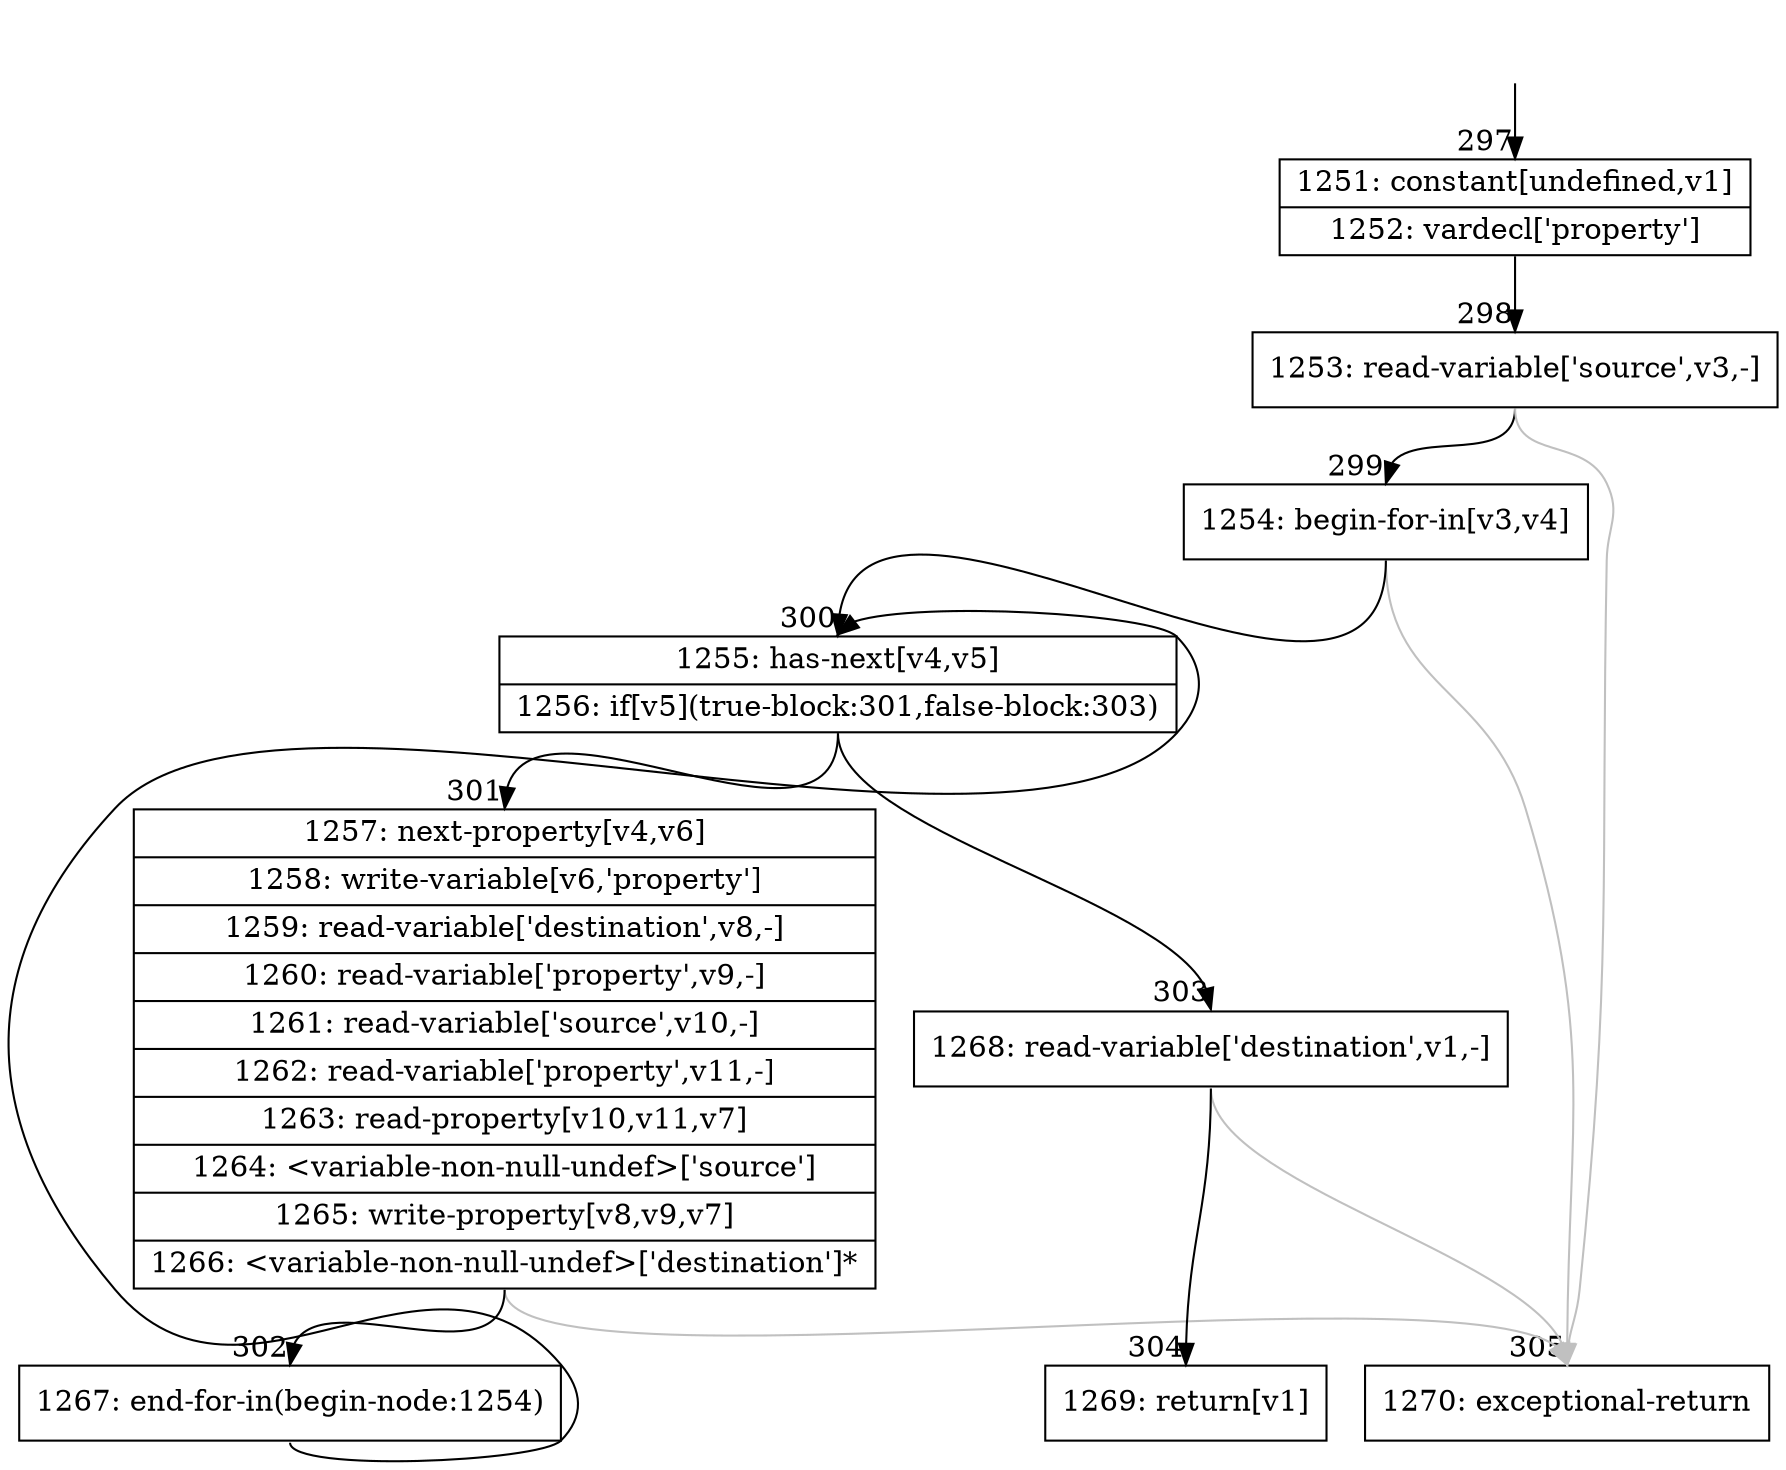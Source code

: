 digraph {
rankdir="TD"
BB_entry21[shape=none,label=""];
BB_entry21 -> BB297 [tailport=s, headport=n, headlabel="    297"]
BB297 [shape=record label="{1251: constant[undefined,v1]|1252: vardecl['property']}" ] 
BB297 -> BB298 [tailport=s, headport=n, headlabel="      298"]
BB298 [shape=record label="{1253: read-variable['source',v3,-]}" ] 
BB298 -> BB299 [tailport=s, headport=n, headlabel="      299"]
BB298 -> BB305 [tailport=s, headport=n, color=gray, headlabel="      305"]
BB299 [shape=record label="{1254: begin-for-in[v3,v4]}" ] 
BB299 -> BB300 [tailport=s, headport=n, headlabel="      300"]
BB299 -> BB305 [tailport=s, headport=n, color=gray]
BB300 [shape=record label="{1255: has-next[v4,v5]|1256: if[v5](true-block:301,false-block:303)}" ] 
BB300 -> BB301 [tailport=s, headport=n, headlabel="      301"]
BB300 -> BB303 [tailport=s, headport=n, headlabel="      303"]
BB301 [shape=record label="{1257: next-property[v4,v6]|1258: write-variable[v6,'property']|1259: read-variable['destination',v8,-]|1260: read-variable['property',v9,-]|1261: read-variable['source',v10,-]|1262: read-variable['property',v11,-]|1263: read-property[v10,v11,v7]|1264: \<variable-non-null-undef\>['source']|1265: write-property[v8,v9,v7]|1266: \<variable-non-null-undef\>['destination']*}" ] 
BB301 -> BB302 [tailport=s, headport=n, headlabel="      302"]
BB301 -> BB305 [tailport=s, headport=n, color=gray]
BB302 [shape=record label="{1267: end-for-in(begin-node:1254)}" ] 
BB302 -> BB300 [tailport=s, headport=n]
BB303 [shape=record label="{1268: read-variable['destination',v1,-]}" ] 
BB303 -> BB304 [tailport=s, headport=n, headlabel="      304"]
BB303 -> BB305 [tailport=s, headport=n, color=gray]
BB304 [shape=record label="{1269: return[v1]}" ] 
BB305 [shape=record label="{1270: exceptional-return}" ] 
//#$~ 194
}
